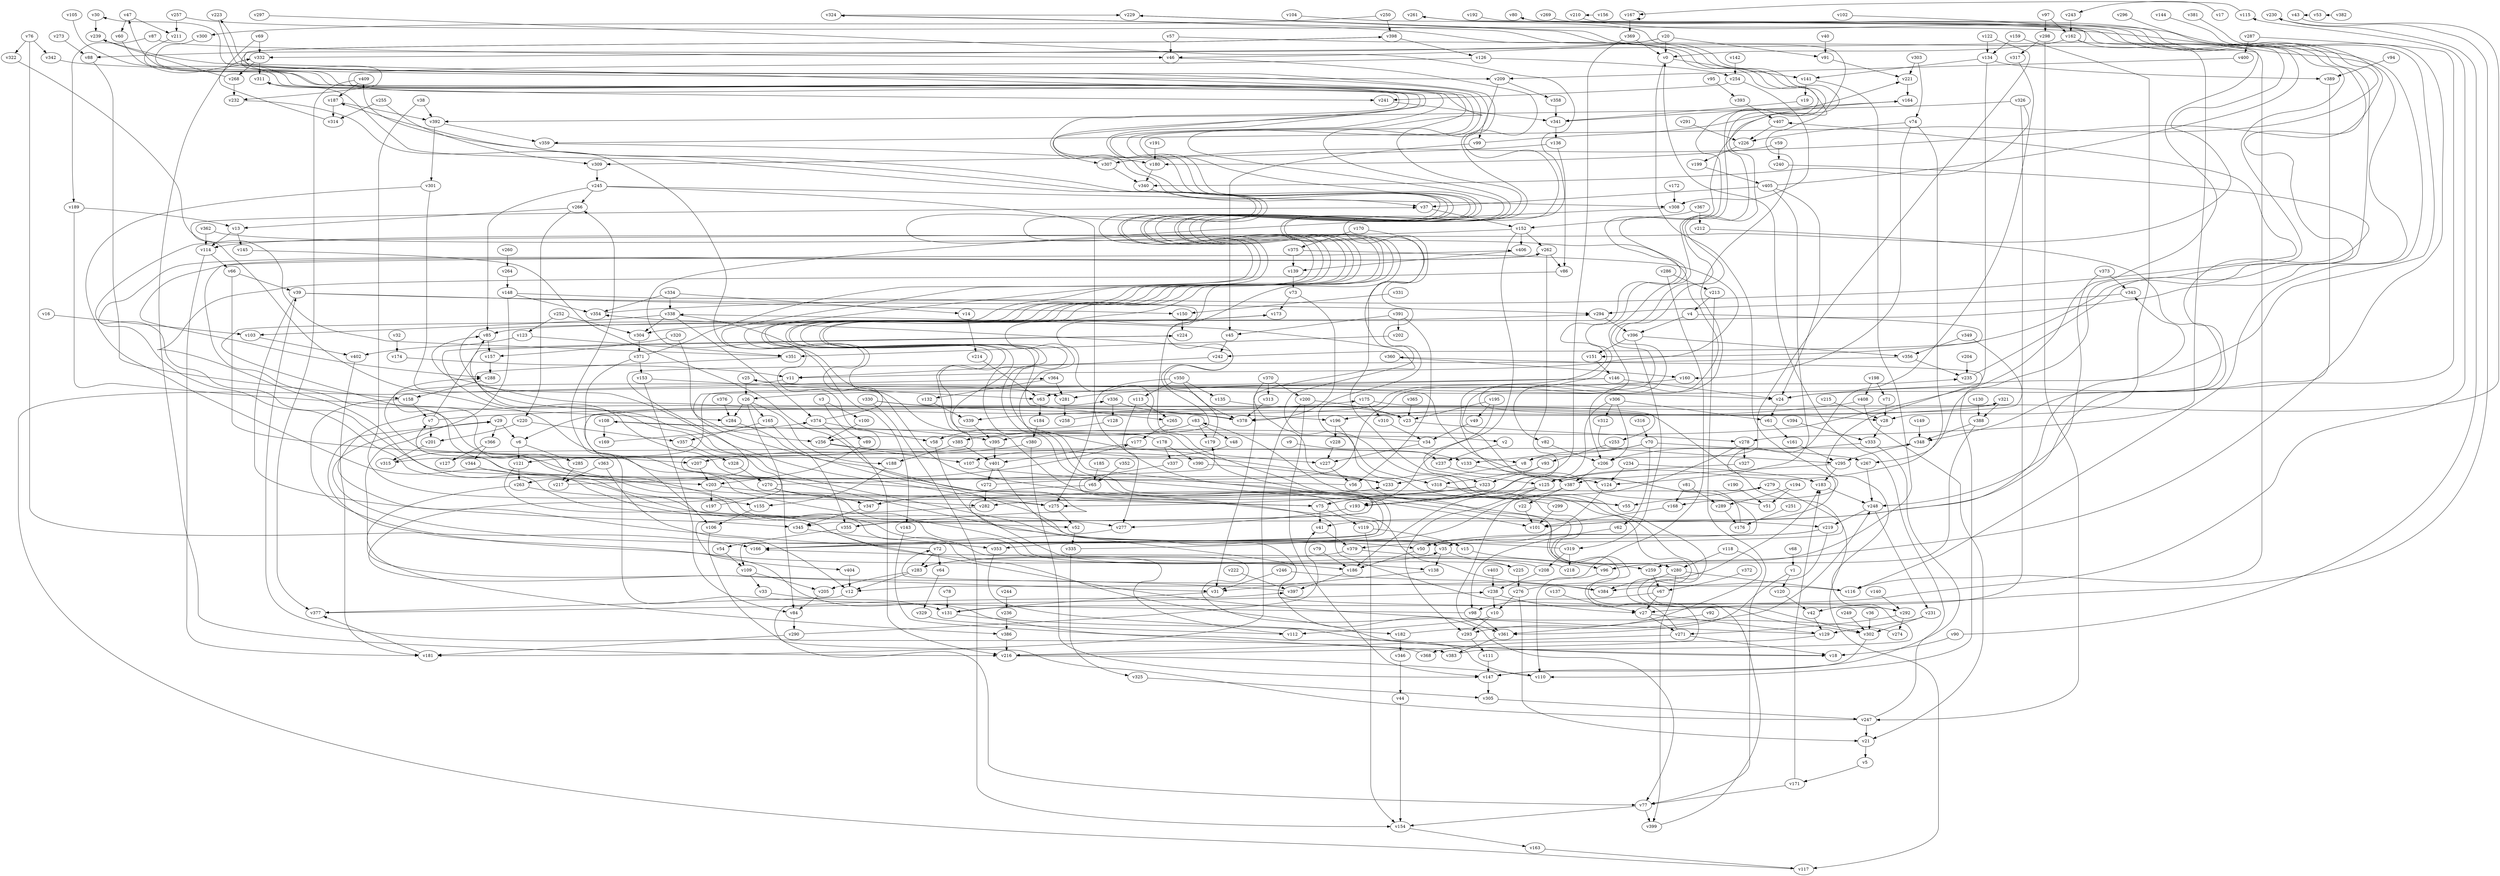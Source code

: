 // Benchmark game 605 - 410 vertices
// time_bound: 108
// targets: v89
digraph G {
    v0 [name="v0", player=1];
    v1 [name="v1", player=1];
    v2 [name="v2", player=1];
    v3 [name="v3", player=0];
    v4 [name="v4", player=0];
    v5 [name="v5", player=0];
    v6 [name="v6", player=0];
    v7 [name="v7", player=1];
    v8 [name="v8", player=1];
    v9 [name="v9", player=0];
    v10 [name="v10", player=1];
    v11 [name="v11", player=1];
    v12 [name="v12", player=1];
    v13 [name="v13", player=1];
    v14 [name="v14", player=0];
    v15 [name="v15", player=0];
    v16 [name="v16", player=1];
    v17 [name="v17", player=1];
    v18 [name="v18", player=0];
    v19 [name="v19", player=1];
    v20 [name="v20", player=0];
    v21 [name="v21", player=0];
    v22 [name="v22", player=1];
    v23 [name="v23", player=0];
    v24 [name="v24", player=0];
    v25 [name="v25", player=1];
    v26 [name="v26", player=1];
    v27 [name="v27", player=1];
    v28 [name="v28", player=1];
    v29 [name="v29", player=1];
    v30 [name="v30", player=0];
    v31 [name="v31", player=0];
    v32 [name="v32", player=0];
    v33 [name="v33", player=1];
    v34 [name="v34", player=1];
    v35 [name="v35", player=1];
    v36 [name="v36", player=0];
    v37 [name="v37", player=1];
    v38 [name="v38", player=0];
    v39 [name="v39", player=1];
    v40 [name="v40", player=1];
    v41 [name="v41", player=1];
    v42 [name="v42", player=0];
    v43 [name="v43", player=1];
    v44 [name="v44", player=0];
    v45 [name="v45", player=0];
    v46 [name="v46", player=0];
    v47 [name="v47", player=1];
    v48 [name="v48", player=0];
    v49 [name="v49", player=0];
    v50 [name="v50", player=1];
    v51 [name="v51", player=0];
    v52 [name="v52", player=1];
    v53 [name="v53", player=1];
    v54 [name="v54", player=1];
    v55 [name="v55", player=0];
    v56 [name="v56", player=1];
    v57 [name="v57", player=0];
    v58 [name="v58", player=1];
    v59 [name="v59", player=1];
    v60 [name="v60", player=0];
    v61 [name="v61", player=1];
    v62 [name="v62", player=1];
    v63 [name="v63", player=1];
    v64 [name="v64", player=1];
    v65 [name="v65", player=1];
    v66 [name="v66", player=1];
    v67 [name="v67", player=0];
    v68 [name="v68", player=1];
    v69 [name="v69", player=1];
    v70 [name="v70", player=0];
    v71 [name="v71", player=0];
    v72 [name="v72", player=1];
    v73 [name="v73", player=1];
    v74 [name="v74", player=1];
    v75 [name="v75", player=0];
    v76 [name="v76", player=0];
    v77 [name="v77", player=0];
    v78 [name="v78", player=1];
    v79 [name="v79", player=1];
    v80 [name="v80", player=0];
    v81 [name="v81", player=1];
    v82 [name="v82", player=1];
    v83 [name="v83", player=0];
    v84 [name="v84", player=0];
    v85 [name="v85", player=0];
    v86 [name="v86", player=0];
    v87 [name="v87", player=1];
    v88 [name="v88", player=0];
    v89 [name="v89", player=1, target=1];
    v90 [name="v90", player=0];
    v91 [name="v91", player=1];
    v92 [name="v92", player=0];
    v93 [name="v93", player=1];
    v94 [name="v94", player=1];
    v95 [name="v95", player=1];
    v96 [name="v96", player=0];
    v97 [name="v97", player=0];
    v98 [name="v98", player=0];
    v99 [name="v99", player=0];
    v100 [name="v100", player=0];
    v101 [name="v101", player=0];
    v102 [name="v102", player=0];
    v103 [name="v103", player=0];
    v104 [name="v104", player=1];
    v105 [name="v105", player=1];
    v106 [name="v106", player=0];
    v107 [name="v107", player=0];
    v108 [name="v108", player=0];
    v109 [name="v109", player=1];
    v110 [name="v110", player=0];
    v111 [name="v111", player=1];
    v112 [name="v112", player=1];
    v113 [name="v113", player=1];
    v114 [name="v114", player=1];
    v115 [name="v115", player=0];
    v116 [name="v116", player=1];
    v117 [name="v117", player=1];
    v118 [name="v118", player=1];
    v119 [name="v119", player=1];
    v120 [name="v120", player=1];
    v121 [name="v121", player=0];
    v122 [name="v122", player=1];
    v123 [name="v123", player=0];
    v124 [name="v124", player=0];
    v125 [name="v125", player=1];
    v126 [name="v126", player=0];
    v127 [name="v127", player=0];
    v128 [name="v128", player=1];
    v129 [name="v129", player=1];
    v130 [name="v130", player=1];
    v131 [name="v131", player=1];
    v132 [name="v132", player=1];
    v133 [name="v133", player=0];
    v134 [name="v134", player=1];
    v135 [name="v135", player=1];
    v136 [name="v136", player=0];
    v137 [name="v137", player=1];
    v138 [name="v138", player=0];
    v139 [name="v139", player=0];
    v140 [name="v140", player=0];
    v141 [name="v141", player=0];
    v142 [name="v142", player=0];
    v143 [name="v143", player=0];
    v144 [name="v144", player=1];
    v145 [name="v145", player=1];
    v146 [name="v146", player=1];
    v147 [name="v147", player=0];
    v148 [name="v148", player=0];
    v149 [name="v149", player=1];
    v150 [name="v150", player=0];
    v151 [name="v151", player=0];
    v152 [name="v152", player=1];
    v153 [name="v153", player=0];
    v154 [name="v154", player=1];
    v155 [name="v155", player=1];
    v156 [name="v156", player=0];
    v157 [name="v157", player=0];
    v158 [name="v158", player=0];
    v159 [name="v159", player=1];
    v160 [name="v160", player=0];
    v161 [name="v161", player=1];
    v162 [name="v162", player=0];
    v163 [name="v163", player=0];
    v164 [name="v164", player=1];
    v165 [name="v165", player=0];
    v166 [name="v166", player=1];
    v167 [name="v167", player=1];
    v168 [name="v168", player=1];
    v169 [name="v169", player=0];
    v170 [name="v170", player=1];
    v171 [name="v171", player=0];
    v172 [name="v172", player=1];
    v173 [name="v173", player=1];
    v174 [name="v174", player=0];
    v175 [name="v175", player=1];
    v176 [name="v176", player=0];
    v177 [name="v177", player=0];
    v178 [name="v178", player=0];
    v179 [name="v179", player=0];
    v180 [name="v180", player=0];
    v181 [name="v181", player=1];
    v182 [name="v182", player=0];
    v183 [name="v183", player=1];
    v184 [name="v184", player=0];
    v185 [name="v185", player=1];
    v186 [name="v186", player=0];
    v187 [name="v187", player=1];
    v188 [name="v188", player=1];
    v189 [name="v189", player=1];
    v190 [name="v190", player=1];
    v191 [name="v191", player=0];
    v192 [name="v192", player=1];
    v193 [name="v193", player=0];
    v194 [name="v194", player=1];
    v195 [name="v195", player=0];
    v196 [name="v196", player=1];
    v197 [name="v197", player=0];
    v198 [name="v198", player=0];
    v199 [name="v199", player=0];
    v200 [name="v200", player=0];
    v201 [name="v201", player=0];
    v202 [name="v202", player=0];
    v203 [name="v203", player=1];
    v204 [name="v204", player=1];
    v205 [name="v205", player=0];
    v206 [name="v206", player=1];
    v207 [name="v207", player=0];
    v208 [name="v208", player=1];
    v209 [name="v209", player=1];
    v210 [name="v210", player=0];
    v211 [name="v211", player=1];
    v212 [name="v212", player=1];
    v213 [name="v213", player=1];
    v214 [name="v214", player=1];
    v215 [name="v215", player=0];
    v216 [name="v216", player=1];
    v217 [name="v217", player=1];
    v218 [name="v218", player=1];
    v219 [name="v219", player=1];
    v220 [name="v220", player=1];
    v221 [name="v221", player=1];
    v222 [name="v222", player=1];
    v223 [name="v223", player=1];
    v224 [name="v224", player=0];
    v225 [name="v225", player=0];
    v226 [name="v226", player=0];
    v227 [name="v227", player=0];
    v228 [name="v228", player=1];
    v229 [name="v229", player=0];
    v230 [name="v230", player=0];
    v231 [name="v231", player=0];
    v232 [name="v232", player=0];
    v233 [name="v233", player=0];
    v234 [name="v234", player=0];
    v235 [name="v235", player=1];
    v236 [name="v236", player=1];
    v237 [name="v237", player=1];
    v238 [name="v238", player=0];
    v239 [name="v239", player=1];
    v240 [name="v240", player=1];
    v241 [name="v241", player=1];
    v242 [name="v242", player=1];
    v243 [name="v243", player=1];
    v244 [name="v244", player=0];
    v245 [name="v245", player=0];
    v246 [name="v246", player=0];
    v247 [name="v247", player=0];
    v248 [name="v248", player=1];
    v249 [name="v249", player=0];
    v250 [name="v250", player=1];
    v251 [name="v251", player=0];
    v252 [name="v252", player=0];
    v253 [name="v253", player=0];
    v254 [name="v254", player=0];
    v255 [name="v255", player=0];
    v256 [name="v256", player=1];
    v257 [name="v257", player=1];
    v258 [name="v258", player=0];
    v259 [name="v259", player=1];
    v260 [name="v260", player=0];
    v261 [name="v261", player=1];
    v262 [name="v262", player=0];
    v263 [name="v263", player=0];
    v264 [name="v264", player=1];
    v265 [name="v265", player=1];
    v266 [name="v266", player=0];
    v267 [name="v267", player=1];
    v268 [name="v268", player=0];
    v269 [name="v269", player=0];
    v270 [name="v270", player=0];
    v271 [name="v271", player=0];
    v272 [name="v272", player=0];
    v273 [name="v273", player=0];
    v274 [name="v274", player=0];
    v275 [name="v275", player=1];
    v276 [name="v276", player=0];
    v277 [name="v277", player=0];
    v278 [name="v278", player=0];
    v279 [name="v279", player=1];
    v280 [name="v280", player=0];
    v281 [name="v281", player=1];
    v282 [name="v282", player=1];
    v283 [name="v283", player=0];
    v284 [name="v284", player=1];
    v285 [name="v285", player=0];
    v286 [name="v286", player=0];
    v287 [name="v287", player=0];
    v288 [name="v288", player=1];
    v289 [name="v289", player=1];
    v290 [name="v290", player=0];
    v291 [name="v291", player=0];
    v292 [name="v292", player=0];
    v293 [name="v293", player=1];
    v294 [name="v294", player=1];
    v295 [name="v295", player=1];
    v296 [name="v296", player=0];
    v297 [name="v297", player=1];
    v298 [name="v298", player=0];
    v299 [name="v299", player=0];
    v300 [name="v300", player=0];
    v301 [name="v301", player=0];
    v302 [name="v302", player=0];
    v303 [name="v303", player=1];
    v304 [name="v304", player=0];
    v305 [name="v305", player=1];
    v306 [name="v306", player=1];
    v307 [name="v307", player=0];
    v308 [name="v308", player=0];
    v309 [name="v309", player=1];
    v310 [name="v310", player=0];
    v311 [name="v311", player=0];
    v312 [name="v312", player=0];
    v313 [name="v313", player=1];
    v314 [name="v314", player=1];
    v315 [name="v315", player=1];
    v316 [name="v316", player=1];
    v317 [name="v317", player=1];
    v318 [name="v318", player=1];
    v319 [name="v319", player=1];
    v320 [name="v320", player=0];
    v321 [name="v321", player=1];
    v322 [name="v322", player=1];
    v323 [name="v323", player=1];
    v324 [name="v324", player=1];
    v325 [name="v325", player=0];
    v326 [name="v326", player=1];
    v327 [name="v327", player=1];
    v328 [name="v328", player=0];
    v329 [name="v329", player=1];
    v330 [name="v330", player=0];
    v331 [name="v331", player=1];
    v332 [name="v332", player=0];
    v333 [name="v333", player=0];
    v334 [name="v334", player=1];
    v335 [name="v335", player=0];
    v336 [name="v336", player=0];
    v337 [name="v337", player=0];
    v338 [name="v338", player=0];
    v339 [name="v339", player=0];
    v340 [name="v340", player=0];
    v341 [name="v341", player=0];
    v342 [name="v342", player=1];
    v343 [name="v343", player=0];
    v344 [name="v344", player=1];
    v345 [name="v345", player=1];
    v346 [name="v346", player=0];
    v347 [name="v347", player=0];
    v348 [name="v348", player=0];
    v349 [name="v349", player=1];
    v350 [name="v350", player=1];
    v351 [name="v351", player=1];
    v352 [name="v352", player=0];
    v353 [name="v353", player=0];
    v354 [name="v354", player=0];
    v355 [name="v355", player=1];
    v356 [name="v356", player=1];
    v357 [name="v357", player=1];
    v358 [name="v358", player=1];
    v359 [name="v359", player=1];
    v360 [name="v360", player=0];
    v361 [name="v361", player=0];
    v362 [name="v362", player=1];
    v363 [name="v363", player=1];
    v364 [name="v364", player=0];
    v365 [name="v365", player=0];
    v366 [name="v366", player=0];
    v367 [name="v367", player=0];
    v368 [name="v368", player=1];
    v369 [name="v369", player=0];
    v370 [name="v370", player=0];
    v371 [name="v371", player=0];
    v372 [name="v372", player=0];
    v373 [name="v373", player=0];
    v374 [name="v374", player=1];
    v375 [name="v375", player=0];
    v376 [name="v376", player=0];
    v377 [name="v377", player=1];
    v378 [name="v378", player=1];
    v379 [name="v379", player=0];
    v380 [name="v380", player=1];
    v381 [name="v381", player=0];
    v382 [name="v382", player=1];
    v383 [name="v383", player=1];
    v384 [name="v384", player=0];
    v385 [name="v385", player=1];
    v386 [name="v386", player=0];
    v387 [name="v387", player=1];
    v388 [name="v388", player=0];
    v389 [name="v389", player=0];
    v390 [name="v390", player=1];
    v391 [name="v391", player=0];
    v392 [name="v392", player=1];
    v393 [name="v393", player=1];
    v394 [name="v394", player=0];
    v395 [name="v395", player=1];
    v396 [name="v396", player=1];
    v397 [name="v397", player=0];
    v398 [name="v398", player=1];
    v399 [name="v399", player=1];
    v400 [name="v400", player=1];
    v401 [name="v401", player=0];
    v402 [name="v402", player=1];
    v403 [name="v403", player=0];
    v404 [name="v404", player=0];
    v405 [name="v405", player=0];
    v406 [name="v406", player=0];
    v407 [name="v407", player=1];
    v408 [name="v408", player=1];
    v409 [name="v409", player=1];

    v0 -> v141;
    v1 -> v120;
    v2 -> v237;
    v3 -> v89;
    v4 -> v242 [constraint="t < 6"];
    v5 -> v171;
    v6 -> v121;
    v7 -> v175 [constraint="t < 11"];
    v8 -> v233;
    v9 -> v133;
    v10 -> v112;
    v11 -> v8 [constraint="t >= 5"];
    v12 -> v377;
    v13 -> v114;
    v14 -> v214;
    v15 -> v259;
    v16 -> v103;
    v17 -> v243 [constraint="t < 13"];
    v18 -> v406 [constraint="t >= 3"];
    v19 -> v341;
    v20 -> v0;
    v21 -> v5;
    v22 -> v101;
    v23 -> v278;
    v24 -> v61;
    v25 -> v26;
    v26 -> v165;
    v27 -> v129;
    v28 -> v333;
    v29 -> v6;
    v30 -> v239;
    v31 -> v131;
    v32 -> v174;
    v33 -> v131;
    v34 -> v108 [constraint="t >= 3"];
    v35 -> v138;
    v36 -> v302;
    v37 -> v152;
    v38 -> v282;
    v39 -> v150;
    v40 -> v91;
    v41 -> v379;
    v42 -> v129;
    v43 -> v339 [constraint="t mod 4 == 2"];
    v44 -> v154;
    v45 -> v242;
    v46 -> v302 [constraint="t >= 2"];
    v47 -> v211;
    v48 -> v107;
    v49 -> v34;
    v50 -> v186;
    v51 -> v25 [constraint="t mod 3 == 1"];
    v52 -> v335;
    v53 -> v43 [constraint="t mod 3 == 1"];
    v54 -> v109;
    v55 -> v348 [constraint="t < 15"];
    v56 -> v262 [constraint="t >= 1"];
    v57 -> v385 [constraint="t mod 5 == 1"];
    v58 -> v50;
    v59 -> v180;
    v60 -> v2 [constraint="t mod 3 == 0"];
    v61 -> v161;
    v62 -> v98;
    v63 -> v184;
    v64 -> v329;
    v65 -> v347;
    v66 -> v39;
    v67 -> v27;
    v68 -> v1;
    v69 -> v216;
    v70 -> v62;
    v71 -> v28;
    v72 -> v336 [constraint="t mod 3 == 2"];
    v73 -> v173;
    v74 -> v267;
    v75 -> v119;
    v76 -> v322;
    v77 -> v399;
    v78 -> v131;
    v79 -> v186;
    v80 -> v151 [constraint="t mod 5 == 1"];
    v81 -> v168;
    v82 -> v206;
    v83 -> v179;
    v84 -> v290;
    v85 -> v157;
    v86 -> v138 [constraint="t mod 2 == 1"];
    v87 -> v189;
    v88 -> v158;
    v89 -> v203;
    v90 -> v230 [constraint="t < 5"];
    v91 -> v221;
    v92 -> v361;
    v93 -> v323;
    v94 -> v389;
    v95 -> v393;
    v96 -> v110;
    v97 -> v298;
    v98 -> v361;
    v99 -> v229 [constraint="t mod 3 == 0"];
    v100 -> v256;
    v101 -> v343 [constraint="t >= 4"];
    v102 -> v332 [constraint="t >= 5"];
    v103 -> v402;
    v104 -> v206 [constraint="t >= 4"];
    v105 -> v315 [constraint="t mod 4 == 2"];
    v106 -> v77;
    v107 -> v101 [constraint="t < 15"];
    v108 -> v169;
    v109 -> v205;
    v110 -> v29 [constraint="t < 10"];
    v111 -> v147;
    v112 -> v173 [constraint="t mod 2 == 1"];
    v113 -> v277;
    v114 -> v181;
    v115 -> v167 [constraint="t < 7"];
    v116 -> v72 [constraint="t >= 5"];
    v117 -> v364 [constraint="t >= 5"];
    v118 -> v280;
    v119 -> v154;
    v120 -> v42;
    v121 -> v263;
    v122 -> v8 [constraint="t >= 2"];
    v123 -> v402;
    v124 -> v50;
    v125 -> v293;
    v126 -> v54 [constraint="t mod 2 == 1"];
    v127 -> v235 [constraint="t < 15"];
    v128 -> v58;
    v129 -> v37 [constraint="t mod 2 == 0"];
    v130 -> v388;
    v131 -> v115 [constraint="t < 14"];
    v132 -> v339;
    v133 -> v124;
    v134 -> v389;
    v135 -> v23;
    v136 -> v86;
    v137 -> v27;
    v138 -> v31;
    v139 -> v73;
    v140 -> v292;
    v141 -> v19;
    v142 -> v254;
    v143 -> v383;
    v144 -> v26 [constraint="t mod 2 == 0"];
    v145 -> v355 [constraint="t < 14"];
    v146 -> v15 [constraint="t < 15"];
    v147 -> v305;
    v148 -> v256 [constraint="t >= 5"];
    v149 -> v348;
    v150 -> v224;
    v151 -> v146;
    v152 -> v219 [constraint="t >= 4"];
    v153 -> v84;
    v154 -> v163;
    v155 -> v106;
    v156 -> v210 [constraint="t mod 3 == 2"];
    v157 -> v288;
    v158 -> v7;
    v159 -> v28;
    v160 -> v281;
    v161 -> v295;
    v162 -> v0;
    v163 -> v117;
    v164 -> v341 [constraint="t >= 4"];
    v165 -> v355;
    v166 -> v324 [constraint="t mod 4 == 1"];
    v167 -> v167 [constraint="t >= 3"];
    v168 -> v101;
    v169 -> v374 [constraint="t mod 4 == 3"];
    v170 -> v375;
    v171 -> v183;
    v172 -> v308;
    v173 -> v304;
    v174 -> v11;
    v175 -> v253 [constraint="t >= 1"];
    v176 -> v324 [constraint="t mod 2 == 0"];
    v177 -> v401;
    v178 -> v187 [constraint="t < 13"];
    v179 -> v354 [constraint="t >= 3"];
    v180 -> v340;
    v181 -> v377 [constraint="t mod 5 == 4"];
    v182 -> v346;
    v183 -> v248;
    v184 -> v380;
    v185 -> v65;
    v186 -> v397;
    v187 -> v392;
    v188 -> v155;
    v189 -> v13;
    v190 -> v51;
    v191 -> v180;
    v192 -> v125 [constraint="t mod 2 == 0"];
    v193 -> v277;
    v194 -> v289;
    v195 -> v23;
    v196 -> v318;
    v197 -> v224 [constraint="t mod 3 == 2"];
    v198 -> v408;
    v199 -> v405;
    v200 -> v23;
    v201 -> v315;
    v202 -> v351;
    v203 -> v197;
    v204 -> v235;
    v205 -> v84;
    v206 -> v387;
    v207 -> v203;
    v208 -> v279 [constraint="t < 10"];
    v209 -> v358;
    v210 -> v307 [constraint="t < 9"];
    v211 -> v307 [constraint="t mod 3 == 0"];
    v212 -> v348 [constraint="t < 5"];
    v213 -> v77;
    v214 -> v63;
    v215 -> v28;
    v216 -> v83 [constraint="t < 9"];
    v217 -> v177 [constraint="t mod 2 == 1"];
    v218 -> v166 [constraint="t < 14"];
    v219 -> v384;
    v220 -> v357;
    v221 -> v164;
    v222 -> v397;
    v223 -> v280 [constraint="t >= 3"];
    v224 -> v77 [constraint="t mod 4 == 2"];
    v225 -> v321 [constraint="t >= 2"];
    v226 -> v199;
    v227 -> v56;
    v228 -> v227;
    v229 -> v28 [constraint="t mod 2 == 1"];
    v230 -> v27 [constraint="t < 6"];
    v231 -> v302;
    v232 -> v292 [constraint="t >= 2"];
    v233 -> v7 [constraint="t mod 3 == 0"];
    v234 -> v183;
    v235 -> v80 [constraint="t < 9"];
    v236 -> v386;
    v237 -> v387;
    v238 -> v10;
    v239 -> v227 [constraint="t mod 5 == 3"];
    v240 -> v41 [constraint="t < 13"];
    v241 -> v341;
    v242 -> v11;
    v243 -> v162;
    v244 -> v236;
    v245 -> v275;
    v246 -> v384;
    v247 -> v397 [constraint="t mod 4 == 0"];
    v248 -> v219;
    v249 -> v302;
    v250 -> v398;
    v251 -> v176;
    v252 -> v123 [constraint="t >= 2"];
    v253 -> v93;
    v254 -> v241;
    v255 -> v309;
    v256 -> v280 [constraint="t mod 3 == 0"];
    v257 -> v85 [constraint="t >= 4"];
    v258 -> v164 [constraint="t < 7"];
    v259 -> v67;
    v260 -> v264;
    v261 -> v114 [constraint="t mod 3 == 1"];
    v262 -> v288 [constraint="t < 7"];
    v263 -> v386 [constraint="t < 9"];
    v264 -> v148;
    v265 -> v177;
    v266 -> v13;
    v267 -> v248;
    v268 -> v239 [constraint="t >= 3"];
    v269 -> v359 [constraint="t >= 5"];
    v270 -> v179 [constraint="t mod 5 == 3"];
    v271 -> v223 [constraint="t < 10"];
    v272 -> v221 [constraint="t mod 4 == 1"];
    v273 -> v88;
    v274 -> v7 [constraint="t >= 4"];
    v275 -> v294 [constraint="t < 13"];
    v276 -> v21;
    v277 -> v166;
    v278 -> v327;
    v279 -> v55;
    v280 -> v116;
    v281 -> v258;
    v282 -> v404 [constraint="t >= 2"];
    v283 -> v35 [constraint="t < 11"];
    v284 -> v75;
    v285 -> v217;
    v286 -> v213;
    v287 -> v24;
    v288 -> v158;
    v289 -> v176;
    v290 -> v181;
    v291 -> v226;
    v292 -> v274;
    v293 -> v111;
    v294 -> v396;
    v295 -> v387;
    v296 -> v116 [constraint="t < 8"];
    v297 -> v302 [constraint="t mod 3 == 0"];
    v298 -> v317;
    v299 -> v288 [constraint="t < 12"];
    v300 -> v265 [constraint="t >= 2"];
    v301 -> v52 [constraint="t < 9"];
    v302 -> v147;
    v303 -> v74;
    v304 -> v371;
    v305 -> v247;
    v306 -> v61;
    v307 -> v340;
    v308 -> v121 [constraint="t < 8"];
    v309 -> v245;
    v310 -> v34;
    v311 -> v241;
    v312 -> v295 [constraint="t mod 2 == 1"];
    v313 -> v378;
    v314 -> v332 [constraint="t < 12"];
    v315 -> v237 [constraint="t < 9"];
    v316 -> v70;
    v317 -> v168 [constraint="t >= 3"];
    v318 -> v55;
    v319 -> v29 [constraint="t < 5"];
    v320 -> v157;
    v321 -> v6 [constraint="t mod 5 == 4"];
    v322 -> v351 [constraint="t >= 2"];
    v323 -> v75;
    v324 -> v229 [constraint="t < 8"];
    v325 -> v305;
    v326 -> v340 [constraint="t < 11"];
    v327 -> v125;
    v328 -> v270;
    v329 -> v112;
    v330 -> v379 [constraint="t >= 3"];
    v331 -> v150;
    v332 -> v268;
    v333 -> v206;
    v334 -> v338;
    v335 -> v30 [constraint="t < 14"];
    v336 -> v378;
    v337 -> v166 [constraint="t < 6"];
    v338 -> v304;
    v339 -> v395;
    v340 -> v37;
    v341 -> v136;
    v342 -> v209;
    v343 -> v294;
    v344 -> v203;
    v345 -> v353;
    v346 -> v44;
    v347 -> v345;
    v348 -> v295;
    v349 -> v378 [constraint="t < 9"];
    v350 -> v345 [constraint="t < 11"];
    v351 -> v292 [constraint="t < 6"];
    v352 -> v65;
    v353 -> v18 [constraint="t >= 4"];
    v354 -> v407 [constraint="t < 6"];
    v355 -> v398 [constraint="t < 9"];
    v356 -> v263 [constraint="t < 15"];
    v357 -> v328;
    v358 -> v341;
    v359 -> v180;
    v360 -> v160;
    v361 -> v383;
    v362 -> v82 [constraint="t mod 3 == 2"];
    v363 -> v217;
    v364 -> v132;
    v365 -> v23;
    v366 -> v344;
    v367 -> v152;
    v368 -> v39;
    v369 -> v75;
    v370 -> v313;
    v371 -> v311 [constraint="t < 13"];
    v372 -> v67;
    v373 -> v248;
    v374 -> v409 [constraint="t < 8"];
    v375 -> v11 [constraint="t >= 1"];
    v376 -> v284;
    v377 -> v238 [constraint="t >= 2"];
    v378 -> v85 [constraint="t >= 5"];
    v379 -> v96;
    v380 -> v207;
    v381 -> v96 [constraint="t mod 4 == 3"];
    v382 -> v53 [constraint="t < 15"];
    v383 -> v360 [constraint="t mod 2 == 1"];
    v384 -> v47 [constraint="t mod 3 == 2"];
    v385 -> v401;
    v386 -> v216;
    v387 -> v353;
    v388 -> v348;
    v389 -> v24;
    v390 -> v233;
    v391 -> v45;
    v392 -> v359;
    v393 -> v407;
    v394 -> v333;
    v395 -> v401;
    v396 -> v356;
    v397 -> v233 [constraint="t mod 2 == 1"];
    v398 -> v232 [constraint="t < 12"];
    v399 -> v338 [constraint="t >= 5"];
    v400 -> v209;
    v401 -> v272;
    v402 -> v181;
    v403 -> v238;
    v404 -> v12;
    v405 -> v261 [constraint="t mod 4 == 0"];
    v406 -> v139;
    v407 -> v226;
    v408 -> v21;
    v409 -> v377;
    v195 -> v49;
    v270 -> v275;
    v175 -> v310;
    v93 -> v318;
    v287 -> v400;
    v245 -> v266;
    v391 -> v56;
    v7 -> v85;
    v319 -> v218;
    v98 -> v266;
    v20 -> v46;
    v252 -> v304;
    v375 -> v139;
    v280 -> v399;
    v25 -> v281;
    v4 -> v396;
    v326 -> v42;
    v148 -> v354;
    v39 -> v345;
    v136 -> v309;
    v122 -> v134;
    v257 -> v211;
    v178 -> v337;
    v336 -> v128;
    v200 -> v181;
    v363 -> v12;
    v290 -> v41;
    v70 -> v267;
    v350 -> v135;
    v306 -> v206;
    v371 -> v153;
    v70 -> v8;
    v362 -> v114;
    v367 -> v212;
    v276 -> v10;
    v283 -> v12;
    v66 -> v207;
    v87 -> v46;
    v272 -> v282;
    v1 -> v361;
    v380 -> v147;
    v13 -> v145;
    v27 -> v271;
    v77 -> v154;
    v216 -> v110;
    v266 -> v220;
    v350 -> v378;
    v245 -> v308;
    v338 -> v103;
    v74 -> v226;
    v292 -> v271;
    v26 -> v188;
    v247 -> v21;
    v83 -> v395;
    v279 -> v117;
    v75 -> v41;
    v248 -> v231;
    v73 -> v378;
    v182 -> v248;
    v286 -> v12;
    v349 -> v356;
    v81 -> v289;
    v262 -> v86;
    v148 -> v31;
    v326 -> v392;
    v152 -> v406;
    v74 -> v160;
    v203 -> v75;
    v391 -> v202;
    v3 -> v100;
    v153 -> v63;
    v335 -> v325;
    v409 -> v187;
    v299 -> v101;
    v72 -> v283;
    v123 -> v351;
    v39 -> v294;
    v369 -> v0;
    v371 -> v106;
    v35 -> v225;
    v392 -> v301;
    v119 -> v15;
    v338 -> v374;
    v167 -> v369;
    v364 -> v281;
    v320 -> v256;
    v263 -> v155;
    v280 -> v384;
    v0 -> v101;
    v220 -> v201;
    v245 -> v85;
    v70 -> v133;
    v158 -> v186;
    v333 -> v147;
    v385 -> v188;
    v171 -> v77;
    v398 -> v126;
    v350 -> v113;
    v405 -> v24;
    v6 -> v285;
    v34 -> v227;
    v366 -> v127;
    v278 -> v282;
    v189 -> v284;
    v374 -> v216;
    v99 -> v45;
    v126 -> v254;
    v370 -> v200;
    v131 -> v182;
    v118 -> v293;
    v373 -> v343;
    v271 -> v216;
    v7 -> v201;
    v262 -> v193;
    v396 -> v151;
    v194 -> v51;
    v76 -> v166;
    v146 -> v24;
    v408 -> v196;
    v338 -> v143;
    v114 -> v66;
    v405 -> v124;
    v208 -> v238;
    v271 -> v18;
    v162 -> v278;
    v330 -> v154;
    v72 -> v64;
    v109 -> v33;
    v26 -> v84;
    v219 -> v35;
    v268 -> v232;
    v283 -> v205;
    v334 -> v354;
    v198 -> v71;
    v256 -> v107;
    v134 -> v110;
    v231 -> v129;
    v323 -> v275;
    v301 -> v24;
    v321 -> v388;
    v387 -> v22;
    v67 -> v98;
    v219 -> v50;
    v225 -> v276;
    v187 -> v314;
    v134 -> v141;
    v47 -> v60;
    v97 -> v162;
    v254 -> v308;
    v370 -> v31;
    v196 -> v228;
    v20 -> v91;
    v152 -> v193;
    v29 -> v366;
    v295 -> v183;
    v57 -> v46;
    v10 -> v293;
    v238 -> v27;
    v146 -> v63;
    v298 -> v247;
    v276 -> v183;
    v396 -> v319;
    v69 -> v332;
    v129 -> v368;
    v141 -> v96;
    v108 -> v395;
    v303 -> v221;
    v270 -> v347;
    v195 -> v125;
    v334 -> v14;
    v178 -> v390;
    v83 -> v48;
    v388 -> v259;
    v306 -> v186;
    v234 -> v124;
    v121 -> v277;
    v275 -> v52;
    v162 -> v116;
    v355 -> v109;
    v332 -> v311;
    v125 -> v193;
    v356 -> v235;
    v59 -> v240;
    v125 -> v361;
    v20 -> v88;
    v213 -> v4;
    v26 -> v284;
    v401 -> v35;
    v379 -> v283;
    v306 -> v312;
    v165 -> v357;
    v200 -> v147;
    v319 -> v208;
    v250 -> v300;
    v374 -> v58;
    v38 -> v392;
    v246 -> v31;
    v90 -> v18;
    v405 -> v37;
    v113 -> v265;
    v159 -> v134;
    v255 -> v314;
    v170 -> v323;
    v330 -> v196;
    v152 -> v262;
    v247 -> v0;
    v209 -> v99;
    v76 -> v342;
}
